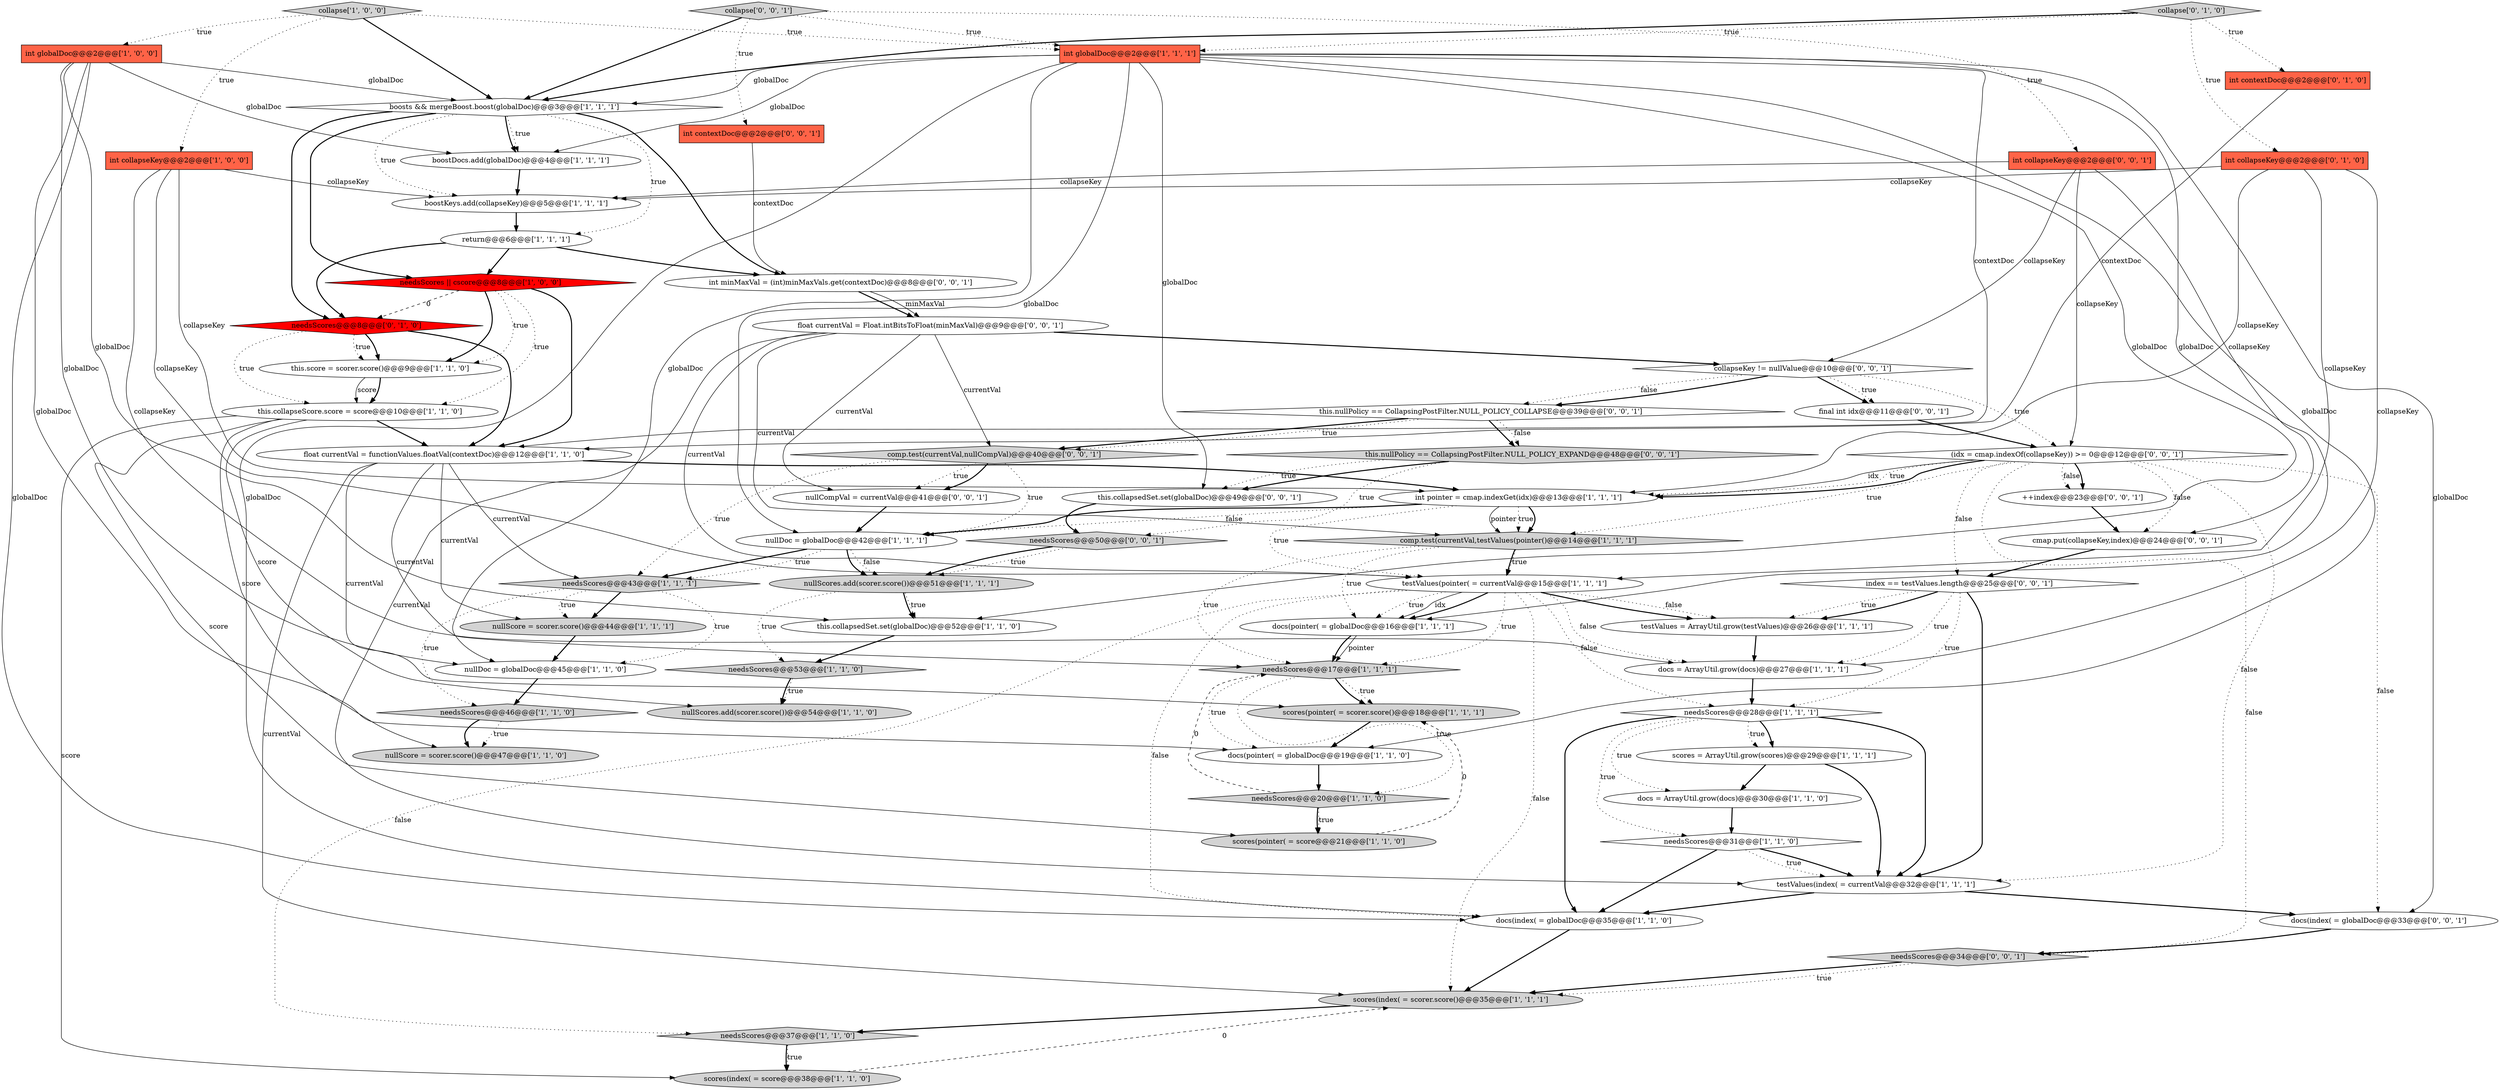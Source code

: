 digraph {
3 [style = filled, label = "nullDoc = globalDoc@@@42@@@['1', '1', '1']", fillcolor = white, shape = ellipse image = "AAA0AAABBB1BBB"];
46 [style = filled, label = "index == testValues.length@@@25@@@['0', '0', '1']", fillcolor = white, shape = diamond image = "AAA0AAABBB3BBB"];
4 [style = filled, label = "collapse['1', '0', '0']", fillcolor = lightgray, shape = diamond image = "AAA0AAABBB1BBB"];
24 [style = filled, label = "needsScores@@@31@@@['1', '1', '0']", fillcolor = white, shape = diamond image = "AAA0AAABBB1BBB"];
35 [style = filled, label = "boosts && mergeBoost.boost(globalDoc)@@@3@@@['1', '1', '1']", fillcolor = white, shape = diamond image = "AAA0AAABBB1BBB"];
1 [style = filled, label = "docs(index( = globalDoc@@@35@@@['1', '1', '0']", fillcolor = white, shape = ellipse image = "AAA0AAABBB1BBB"];
14 [style = filled, label = "this.collapseScore.score = score@@@10@@@['1', '1', '0']", fillcolor = white, shape = ellipse image = "AAA0AAABBB1BBB"];
26 [style = filled, label = "testValues(index( = currentVal@@@32@@@['1', '1', '1']", fillcolor = white, shape = ellipse image = "AAA0AAABBB1BBB"];
39 [style = filled, label = "needsScores@@@17@@@['1', '1', '1']", fillcolor = lightgray, shape = diamond image = "AAA0AAABBB1BBB"];
50 [style = filled, label = "this.collapsedSet.set(globalDoc)@@@49@@@['0', '0', '1']", fillcolor = white, shape = ellipse image = "AAA0AAABBB3BBB"];
22 [style = filled, label = "scores(pointer( = scorer.score()@@@18@@@['1', '1', '1']", fillcolor = lightgray, shape = ellipse image = "AAA0AAABBB1BBB"];
20 [style = filled, label = "needsScores@@@28@@@['1', '1', '1']", fillcolor = white, shape = diamond image = "AAA0AAABBB1BBB"];
57 [style = filled, label = "int contextDoc@@@2@@@['0', '0', '1']", fillcolor = tomato, shape = box image = "AAA0AAABBB3BBB"];
59 [style = filled, label = "needsScores@@@34@@@['0', '0', '1']", fillcolor = lightgray, shape = diamond image = "AAA0AAABBB3BBB"];
63 [style = filled, label = "collapse['0', '0', '1']", fillcolor = lightgray, shape = diamond image = "AAA0AAABBB3BBB"];
33 [style = filled, label = "needsScores@@@20@@@['1', '1', '0']", fillcolor = lightgray, shape = diamond image = "AAA0AAABBB1BBB"];
8 [style = filled, label = "nullDoc = globalDoc@@@45@@@['1', '1', '0']", fillcolor = white, shape = ellipse image = "AAA0AAABBB1BBB"];
44 [style = filled, label = "int contextDoc@@@2@@@['0', '1', '0']", fillcolor = tomato, shape = box image = "AAA0AAABBB2BBB"];
61 [style = filled, label = "final int idx@@@11@@@['0', '0', '1']", fillcolor = white, shape = ellipse image = "AAA0AAABBB3BBB"];
11 [style = filled, label = "int globalDoc@@@2@@@['1', '0', '0']", fillcolor = tomato, shape = box image = "AAA0AAABBB1BBB"];
13 [style = filled, label = "needsScores@@@43@@@['1', '1', '1']", fillcolor = lightgray, shape = diamond image = "AAA0AAABBB1BBB"];
27 [style = filled, label = "nullScores.add(scorer.score())@@@54@@@['1', '1', '0']", fillcolor = lightgray, shape = ellipse image = "AAA0AAABBB1BBB"];
9 [style = filled, label = "float currentVal = functionValues.floatVal(contextDoc)@@@12@@@['1', '1', '0']", fillcolor = white, shape = ellipse image = "AAA0AAABBB1BBB"];
58 [style = filled, label = "comp.test(currentVal,nullCompVal)@@@40@@@['0', '0', '1']", fillcolor = lightgray, shape = diamond image = "AAA0AAABBB3BBB"];
21 [style = filled, label = "docs(pointer( = globalDoc@@@16@@@['1', '1', '1']", fillcolor = white, shape = ellipse image = "AAA0AAABBB1BBB"];
48 [style = filled, label = "float currentVal = Float.intBitsToFloat(minMaxVal)@@@9@@@['0', '0', '1']", fillcolor = white, shape = ellipse image = "AAA0AAABBB3BBB"];
52 [style = filled, label = "cmap.put(collapseKey,index)@@@24@@@['0', '0', '1']", fillcolor = white, shape = ellipse image = "AAA0AAABBB3BBB"];
49 [style = filled, label = "this.nullPolicy == CollapsingPostFilter.NULL_POLICY_COLLAPSE@@@39@@@['0', '0', '1']", fillcolor = white, shape = diamond image = "AAA0AAABBB3BBB"];
25 [style = filled, label = "needsScores@@@46@@@['1', '1', '0']", fillcolor = lightgray, shape = diamond image = "AAA0AAABBB1BBB"];
54 [style = filled, label = "needsScores@@@50@@@['0', '0', '1']", fillcolor = lightgray, shape = diamond image = "AAA0AAABBB3BBB"];
56 [style = filled, label = "int minMaxVal = (int)minMaxVals.get(contextDoc)@@@8@@@['0', '0', '1']", fillcolor = white, shape = ellipse image = "AAA0AAABBB3BBB"];
0 [style = filled, label = "boostDocs.add(globalDoc)@@@4@@@['1', '1', '1']", fillcolor = white, shape = ellipse image = "AAA0AAABBB1BBB"];
16 [style = filled, label = "scores(pointer( = score@@@21@@@['1', '1', '0']", fillcolor = lightgray, shape = ellipse image = "AAA0AAABBB1BBB"];
28 [style = filled, label = "nullScore = scorer.score()@@@44@@@['1', '1', '1']", fillcolor = lightgray, shape = ellipse image = "AAA0AAABBB1BBB"];
31 [style = filled, label = "boostKeys.add(collapseKey)@@@5@@@['1', '1', '1']", fillcolor = white, shape = ellipse image = "AAA0AAABBB1BBB"];
55 [style = filled, label = "this.nullPolicy == CollapsingPostFilter.NULL_POLICY_EXPAND@@@48@@@['0', '0', '1']", fillcolor = lightgray, shape = diamond image = "AAA0AAABBB3BBB"];
2 [style = filled, label = "scores = ArrayUtil.grow(scores)@@@29@@@['1', '1', '1']", fillcolor = white, shape = ellipse image = "AAA0AAABBB1BBB"];
29 [style = filled, label = "needsScores || cscore@@@8@@@['1', '0', '0']", fillcolor = red, shape = diamond image = "AAA1AAABBB1BBB"];
30 [style = filled, label = "docs(pointer( = globalDoc@@@19@@@['1', '1', '0']", fillcolor = white, shape = ellipse image = "AAA0AAABBB1BBB"];
19 [style = filled, label = "comp.test(currentVal,testValues(pointer()@@@14@@@['1', '1', '1']", fillcolor = lightgray, shape = diamond image = "AAA0AAABBB1BBB"];
32 [style = filled, label = "int globalDoc@@@2@@@['1', '1', '1']", fillcolor = tomato, shape = box image = "AAA0AAABBB1BBB"];
23 [style = filled, label = "scores(index( = scorer.score()@@@35@@@['1', '1', '1']", fillcolor = lightgray, shape = ellipse image = "AAA0AAABBB1BBB"];
64 [style = filled, label = "nullCompVal = currentVal@@@41@@@['0', '0', '1']", fillcolor = white, shape = ellipse image = "AAA0AAABBB3BBB"];
17 [style = filled, label = "scores(index( = score@@@38@@@['1', '1', '0']", fillcolor = lightgray, shape = ellipse image = "AAA0AAABBB1BBB"];
7 [style = filled, label = "int collapseKey@@@2@@@['1', '0', '0']", fillcolor = tomato, shape = box image = "AAA0AAABBB1BBB"];
53 [style = filled, label = "(idx = cmap.indexOf(collapseKey)) >= 0@@@12@@@['0', '0', '1']", fillcolor = white, shape = diamond image = "AAA0AAABBB3BBB"];
62 [style = filled, label = "++index@@@23@@@['0', '0', '1']", fillcolor = white, shape = ellipse image = "AAA0AAABBB3BBB"];
15 [style = filled, label = "testValues(pointer( = currentVal@@@15@@@['1', '1', '1']", fillcolor = white, shape = ellipse image = "AAA0AAABBB1BBB"];
42 [style = filled, label = "int collapseKey@@@2@@@['0', '1', '0']", fillcolor = tomato, shape = box image = "AAA0AAABBB2BBB"];
47 [style = filled, label = "int collapseKey@@@2@@@['0', '0', '1']", fillcolor = tomato, shape = box image = "AAA0AAABBB3BBB"];
5 [style = filled, label = "nullScores.add(scorer.score())@@@51@@@['1', '1', '1']", fillcolor = lightgray, shape = ellipse image = "AAA0AAABBB1BBB"];
18 [style = filled, label = "testValues = ArrayUtil.grow(testValues)@@@26@@@['1', '1', '1']", fillcolor = white, shape = ellipse image = "AAA0AAABBB1BBB"];
43 [style = filled, label = "collapse['0', '1', '0']", fillcolor = lightgray, shape = diamond image = "AAA0AAABBB2BBB"];
12 [style = filled, label = "needsScores@@@53@@@['1', '1', '0']", fillcolor = lightgray, shape = diamond image = "AAA0AAABBB1BBB"];
38 [style = filled, label = "int pointer = cmap.indexGet(idx)@@@13@@@['1', '1', '1']", fillcolor = white, shape = ellipse image = "AAA0AAABBB1BBB"];
36 [style = filled, label = "nullScore = scorer.score()@@@47@@@['1', '1', '0']", fillcolor = lightgray, shape = ellipse image = "AAA0AAABBB1BBB"];
41 [style = filled, label = "this.score = scorer.score()@@@9@@@['1', '1', '0']", fillcolor = white, shape = ellipse image = "AAA0AAABBB1BBB"];
45 [style = filled, label = "needsScores@@@8@@@['0', '1', '0']", fillcolor = red, shape = diamond image = "AAA1AAABBB2BBB"];
40 [style = filled, label = "this.collapsedSet.set(globalDoc)@@@52@@@['1', '1', '0']", fillcolor = white, shape = ellipse image = "AAA0AAABBB1BBB"];
51 [style = filled, label = "docs(index( = globalDoc@@@33@@@['0', '0', '1']", fillcolor = white, shape = ellipse image = "AAA0AAABBB3BBB"];
60 [style = filled, label = "collapseKey != nullValue@@@10@@@['0', '0', '1']", fillcolor = white, shape = diamond image = "AAA0AAABBB3BBB"];
34 [style = filled, label = "needsScores@@@37@@@['1', '1', '0']", fillcolor = lightgray, shape = diamond image = "AAA0AAABBB1BBB"];
37 [style = filled, label = "docs = ArrayUtil.grow(docs)@@@27@@@['1', '1', '1']", fillcolor = white, shape = ellipse image = "AAA0AAABBB1BBB"];
6 [style = filled, label = "docs = ArrayUtil.grow(docs)@@@30@@@['1', '1', '0']", fillcolor = white, shape = ellipse image = "AAA0AAABBB1BBB"];
10 [style = filled, label = "return@@@6@@@['1', '1', '1']", fillcolor = white, shape = ellipse image = "AAA0AAABBB1BBB"];
60->49 [style = dotted, label="false"];
2->26 [style = bold, label=""];
46->37 [style = dotted, label="true"];
39->22 [style = dotted, label="true"];
13->28 [style = dotted, label="true"];
64->3 [style = bold, label=""];
15->21 [style = bold, label=""];
2->6 [style = bold, label=""];
20->26 [style = bold, label=""];
35->10 [style = dotted, label="true"];
38->19 [style = dotted, label="true"];
4->7 [style = dotted, label="true"];
14->27 [style = solid, label="score"];
5->12 [style = dotted, label="true"];
15->21 [style = dotted, label="true"];
21->39 [style = solid, label="pointer"];
22->30 [style = bold, label=""];
54->5 [style = dotted, label="true"];
1->23 [style = bold, label=""];
26->51 [style = bold, label=""];
47->31 [style = solid, label="collapseKey"];
49->55 [style = bold, label=""];
42->37 [style = solid, label="collapseKey"];
32->9 [style = solid, label="contextDoc"];
42->15 [style = solid, label="collapseKey"];
57->56 [style = solid, label="contextDoc"];
3->5 [style = bold, label=""];
38->15 [style = dotted, label="true"];
43->35 [style = bold, label=""];
29->14 [style = dotted, label="true"];
53->52 [style = dotted, label="false"];
34->17 [style = bold, label=""];
33->16 [style = dotted, label="true"];
63->47 [style = dotted, label="true"];
35->45 [style = bold, label=""];
15->20 [style = dotted, label="false"];
53->19 [style = dotted, label="true"];
14->9 [style = bold, label=""];
11->30 [style = solid, label="globalDoc"];
15->23 [style = dotted, label="false"];
49->55 [style = dotted, label="false"];
46->18 [style = dotted, label="true"];
9->22 [style = solid, label="currentVal"];
3->5 [style = dotted, label="false"];
9->38 [style = bold, label=""];
19->15 [style = bold, label=""];
53->38 [style = bold, label=""];
50->54 [style = bold, label=""];
54->5 [style = bold, label=""];
58->3 [style = dotted, label="true"];
9->13 [style = solid, label="currentVal"];
32->8 [style = solid, label="globalDoc"];
53->62 [style = dotted, label="false"];
32->3 [style = solid, label="globalDoc"];
45->41 [style = bold, label=""];
32->51 [style = solid, label="globalDoc"];
33->16 [style = bold, label=""];
15->21 [style = solid, label="idx"];
20->24 [style = dotted, label="true"];
13->25 [style = dotted, label="true"];
49->58 [style = bold, label=""];
25->36 [style = bold, label=""];
26->1 [style = bold, label=""];
53->38 [style = solid, label="idx"];
46->20 [style = dotted, label="true"];
19->21 [style = dotted, label="true"];
43->32 [style = dotted, label="true"];
29->41 [style = dotted, label="true"];
29->45 [style = dashed, label="0"];
39->22 [style = bold, label=""];
12->27 [style = dotted, label="true"];
35->0 [style = bold, label=""];
14->36 [style = solid, label="score"];
47->52 [style = solid, label="collapseKey"];
58->13 [style = dotted, label="true"];
24->26 [style = dotted, label="true"];
53->38 [style = dotted, label="true"];
11->40 [style = solid, label="globalDoc"];
10->45 [style = bold, label=""];
56->48 [style = bold, label=""];
17->23 [style = dashed, label="0"];
13->28 [style = bold, label=""];
4->32 [style = dotted, label="true"];
20->6 [style = dotted, label="true"];
0->31 [style = bold, label=""];
16->22 [style = dashed, label="0"];
11->1 [style = solid, label="globalDoc"];
42->38 [style = solid, label="collapseKey"];
48->19 [style = solid, label="currentVal"];
18->37 [style = bold, label=""];
32->0 [style = solid, label="globalDoc"];
59->23 [style = dotted, label="true"];
35->29 [style = bold, label=""];
41->14 [style = solid, label="score"];
30->33 [style = bold, label=""];
52->46 [style = bold, label=""];
7->15 [style = solid, label="collapseKey"];
33->39 [style = dashed, label="0"];
4->11 [style = dotted, label="true"];
48->64 [style = solid, label="currentVal"];
6->24 [style = bold, label=""];
39->30 [style = dotted, label="true"];
20->1 [style = bold, label=""];
19->15 [style = dotted, label="true"];
7->37 [style = solid, label="collapseKey"];
46->18 [style = bold, label=""];
35->31 [style = dotted, label="true"];
45->41 [style = dotted, label="true"];
38->3 [style = bold, label=""];
15->37 [style = dotted, label="false"];
48->26 [style = solid, label="currentVal"];
53->46 [style = dotted, label="false"];
38->19 [style = bold, label=""];
58->64 [style = dotted, label="true"];
60->49 [style = bold, label=""];
53->26 [style = dotted, label="false"];
53->62 [style = bold, label=""];
24->26 [style = bold, label=""];
43->44 [style = dotted, label="true"];
40->12 [style = bold, label=""];
11->35 [style = solid, label="globalDoc"];
53->51 [style = dotted, label="false"];
60->61 [style = bold, label=""];
21->39 [style = bold, label=""];
13->8 [style = dotted, label="true"];
31->10 [style = bold, label=""];
45->14 [style = dotted, label="true"];
48->15 [style = solid, label="currentVal"];
28->8 [style = bold, label=""];
53->59 [style = dotted, label="false"];
25->36 [style = dotted, label="true"];
14->17 [style = solid, label="score"];
7->38 [style = solid, label="collapseKey"];
11->0 [style = solid, label="globalDoc"];
32->40 [style = solid, label="globalDoc"];
15->18 [style = dotted, label="false"];
55->50 [style = bold, label=""];
19->39 [style = dotted, label="true"];
35->0 [style = dotted, label="true"];
24->1 [style = bold, label=""];
60->61 [style = dotted, label="true"];
5->40 [style = bold, label=""];
32->21 [style = solid, label="globalDoc"];
12->27 [style = bold, label=""];
45->9 [style = bold, label=""];
41->14 [style = bold, label=""];
3->13 [style = dotted, label="true"];
58->64 [style = bold, label=""];
32->30 [style = solid, label="globalDoc"];
9->39 [style = solid, label="currentVal"];
4->35 [style = bold, label=""];
9->23 [style = solid, label="currentVal"];
10->56 [style = bold, label=""];
5->40 [style = dotted, label="true"];
15->39 [style = dotted, label="true"];
62->52 [style = bold, label=""];
59->23 [style = bold, label=""];
29->41 [style = bold, label=""];
9->28 [style = solid, label="currentVal"];
29->9 [style = bold, label=""];
56->48 [style = solid, label="minMaxVal"];
37->20 [style = bold, label=""];
49->58 [style = dotted, label="true"];
44->9 [style = solid, label="contextDoc"];
48->58 [style = solid, label="currentVal"];
48->60 [style = bold, label=""];
15->1 [style = dotted, label="false"];
43->42 [style = dotted, label="true"];
32->50 [style = solid, label="globalDoc"];
15->34 [style = dotted, label="false"];
35->56 [style = bold, label=""];
15->18 [style = bold, label=""];
38->3 [style = dotted, label="false"];
51->59 [style = bold, label=""];
20->2 [style = bold, label=""];
55->54 [style = dotted, label="true"];
32->1 [style = solid, label="globalDoc"];
61->53 [style = bold, label=""];
14->16 [style = solid, label="score"];
46->26 [style = bold, label=""];
10->29 [style = bold, label=""];
34->17 [style = dotted, label="true"];
32->35 [style = solid, label="globalDoc"];
11->8 [style = solid, label="globalDoc"];
42->31 [style = solid, label="collapseKey"];
47->60 [style = solid, label="collapseKey"];
23->34 [style = bold, label=""];
3->13 [style = bold, label=""];
20->2 [style = dotted, label="true"];
60->53 [style = dotted, label="true"];
63->57 [style = dotted, label="true"];
8->25 [style = bold, label=""];
7->31 [style = solid, label="collapseKey"];
39->33 [style = dotted, label="true"];
63->32 [style = dotted, label="true"];
38->19 [style = solid, label="pointer"];
63->35 [style = bold, label=""];
55->50 [style = dotted, label="true"];
47->53 [style = solid, label="collapseKey"];
}
